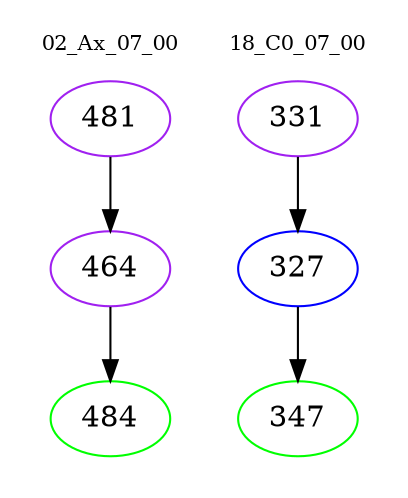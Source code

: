 digraph{
subgraph cluster_0 {
color = white
label = "02_Ax_07_00";
fontsize=10;
T0_481 [label="481", color="purple"]
T0_481 -> T0_464 [color="black"]
T0_464 [label="464", color="purple"]
T0_464 -> T0_484 [color="black"]
T0_484 [label="484", color="green"]
}
subgraph cluster_1 {
color = white
label = "18_C0_07_00";
fontsize=10;
T1_331 [label="331", color="purple"]
T1_331 -> T1_327 [color="black"]
T1_327 [label="327", color="blue"]
T1_327 -> T1_347 [color="black"]
T1_347 [label="347", color="green"]
}
}
